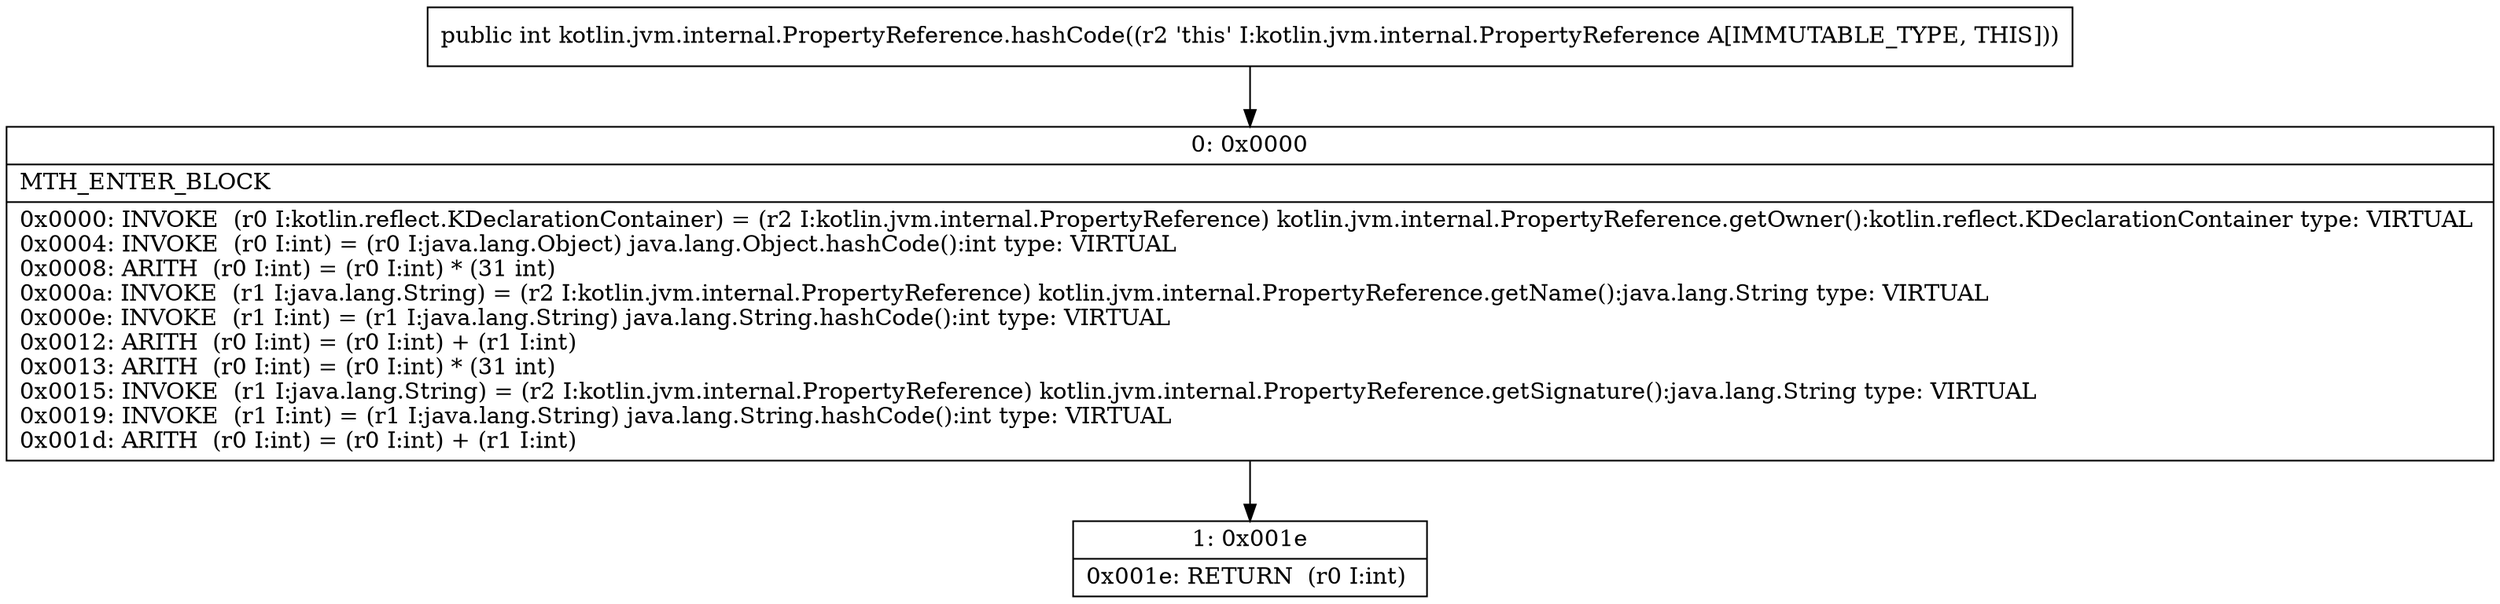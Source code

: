 digraph "CFG forkotlin.jvm.internal.PropertyReference.hashCode()I" {
Node_0 [shape=record,label="{0\:\ 0x0000|MTH_ENTER_BLOCK\l|0x0000: INVOKE  (r0 I:kotlin.reflect.KDeclarationContainer) = (r2 I:kotlin.jvm.internal.PropertyReference) kotlin.jvm.internal.PropertyReference.getOwner():kotlin.reflect.KDeclarationContainer type: VIRTUAL \l0x0004: INVOKE  (r0 I:int) = (r0 I:java.lang.Object) java.lang.Object.hashCode():int type: VIRTUAL \l0x0008: ARITH  (r0 I:int) = (r0 I:int) * (31 int) \l0x000a: INVOKE  (r1 I:java.lang.String) = (r2 I:kotlin.jvm.internal.PropertyReference) kotlin.jvm.internal.PropertyReference.getName():java.lang.String type: VIRTUAL \l0x000e: INVOKE  (r1 I:int) = (r1 I:java.lang.String) java.lang.String.hashCode():int type: VIRTUAL \l0x0012: ARITH  (r0 I:int) = (r0 I:int) + (r1 I:int) \l0x0013: ARITH  (r0 I:int) = (r0 I:int) * (31 int) \l0x0015: INVOKE  (r1 I:java.lang.String) = (r2 I:kotlin.jvm.internal.PropertyReference) kotlin.jvm.internal.PropertyReference.getSignature():java.lang.String type: VIRTUAL \l0x0019: INVOKE  (r1 I:int) = (r1 I:java.lang.String) java.lang.String.hashCode():int type: VIRTUAL \l0x001d: ARITH  (r0 I:int) = (r0 I:int) + (r1 I:int) \l}"];
Node_1 [shape=record,label="{1\:\ 0x001e|0x001e: RETURN  (r0 I:int) \l}"];
MethodNode[shape=record,label="{public int kotlin.jvm.internal.PropertyReference.hashCode((r2 'this' I:kotlin.jvm.internal.PropertyReference A[IMMUTABLE_TYPE, THIS])) }"];
MethodNode -> Node_0;
Node_0 -> Node_1;
}

